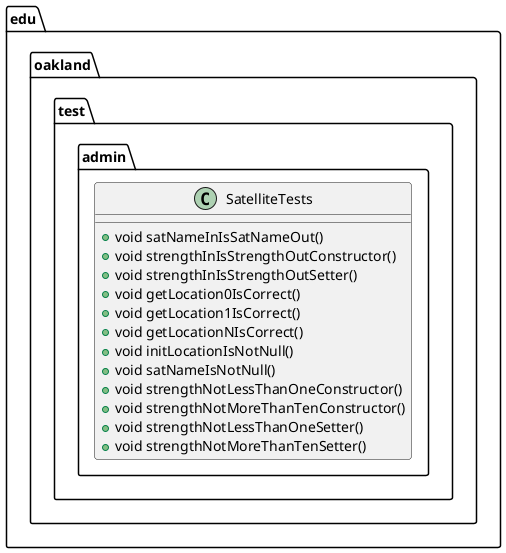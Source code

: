 @startuml SatelliteTests

package edu.oakland.test.admin {
    class SatelliteTests {
       + void satNameInIsSatNameOut()
       + void strengthInIsStrengthOutConstructor()
       + void strengthInIsStrengthOutSetter()
       + void getLocation0IsCorrect()
       + void getLocation1IsCorrect()
       + void getLocationNIsCorrect()
       + void initLocationIsNotNull()
       + void satNameIsNotNull() 
       + void strengthNotLessThanOneConstructor()
       + void strengthNotMoreThanTenConstructor()
       + void strengthNotLessThanOneSetter()
       + void strengthNotMoreThanTenSetter()
    }
}

@enduml
